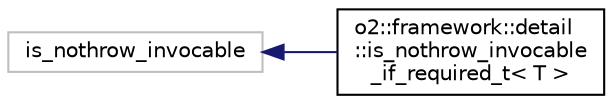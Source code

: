 digraph "Graphical Class Hierarchy"
{
 // INTERACTIVE_SVG=YES
  bgcolor="transparent";
  edge [fontname="Helvetica",fontsize="10",labelfontname="Helvetica",labelfontsize="10"];
  node [fontname="Helvetica",fontsize="10",shape=record];
  rankdir="LR";
  Node1368 [label="is_nothrow_invocable",height=0.2,width=0.4,color="grey75"];
  Node1368 -> Node0 [dir="back",color="midnightblue",fontsize="10",style="solid",fontname="Helvetica"];
  Node0 [label="o2::framework::detail\l::is_nothrow_invocable\l_if_required_t\< T \>",height=0.2,width=0.4,color="black",URL="$d9/d71/structo2_1_1framework_1_1detail_1_1is__nothrow__invocable__if__required__t.html"];
}
